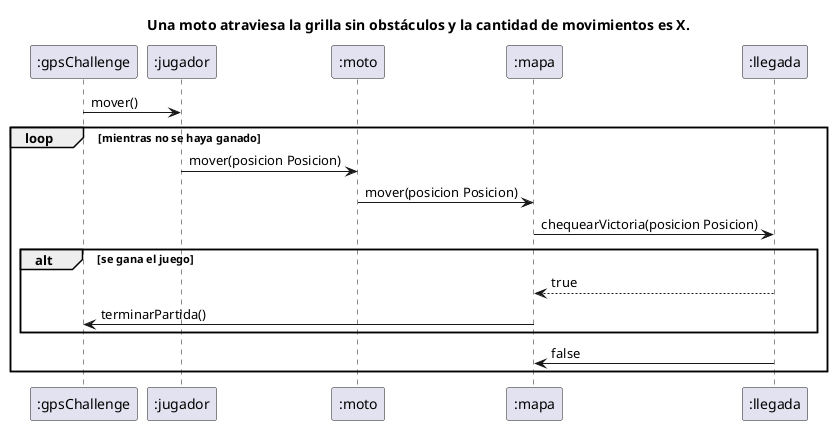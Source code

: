@startuml
title Una moto atraviesa la grilla sin obstáculos y la cantidad de movimientos es X.
":gpsChallenge" -> ":jugador" : mover()
loop mientras no se haya ganado
":jugador" -> ":moto" : mover(posicion Posicion)
":moto"-> ":mapa" : mover(posicion Posicion)
":mapa"-> ":llegada" : chequearVictoria(posicion Posicion)
alt se gana el juego
return true
":mapa"-> ":gpsChallenge" : terminarPartida()
end
":llegada"-> ":mapa" : false
end
@enduml